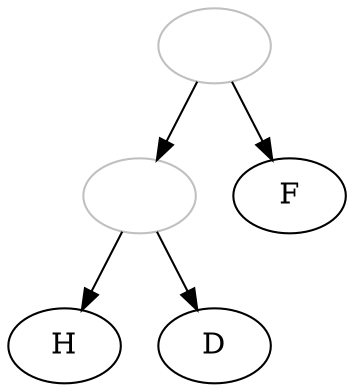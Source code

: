 digraph {
Archetype [label="", color="grey"]

Archetype -> HD # "so gehörte die Hs. F aller Wahrscheinlichkeit nach einem andern Zweige an als D und H" (Rosenfeld, S. XXIII)
HD [label="", color="grey"]
H # bei Rosenfeld (S. XXI) als Kriegsverlust bezeichnet, Handschriftenzensus "vorhanden"
D
HD -> H 
HD -> D

Archetype -> F # "so gehörte die Hs. F aller Wahrscheinlichkeit nach einem andern Zweige an als D und H" (Rosenfeld, S. XXIII)
F

}